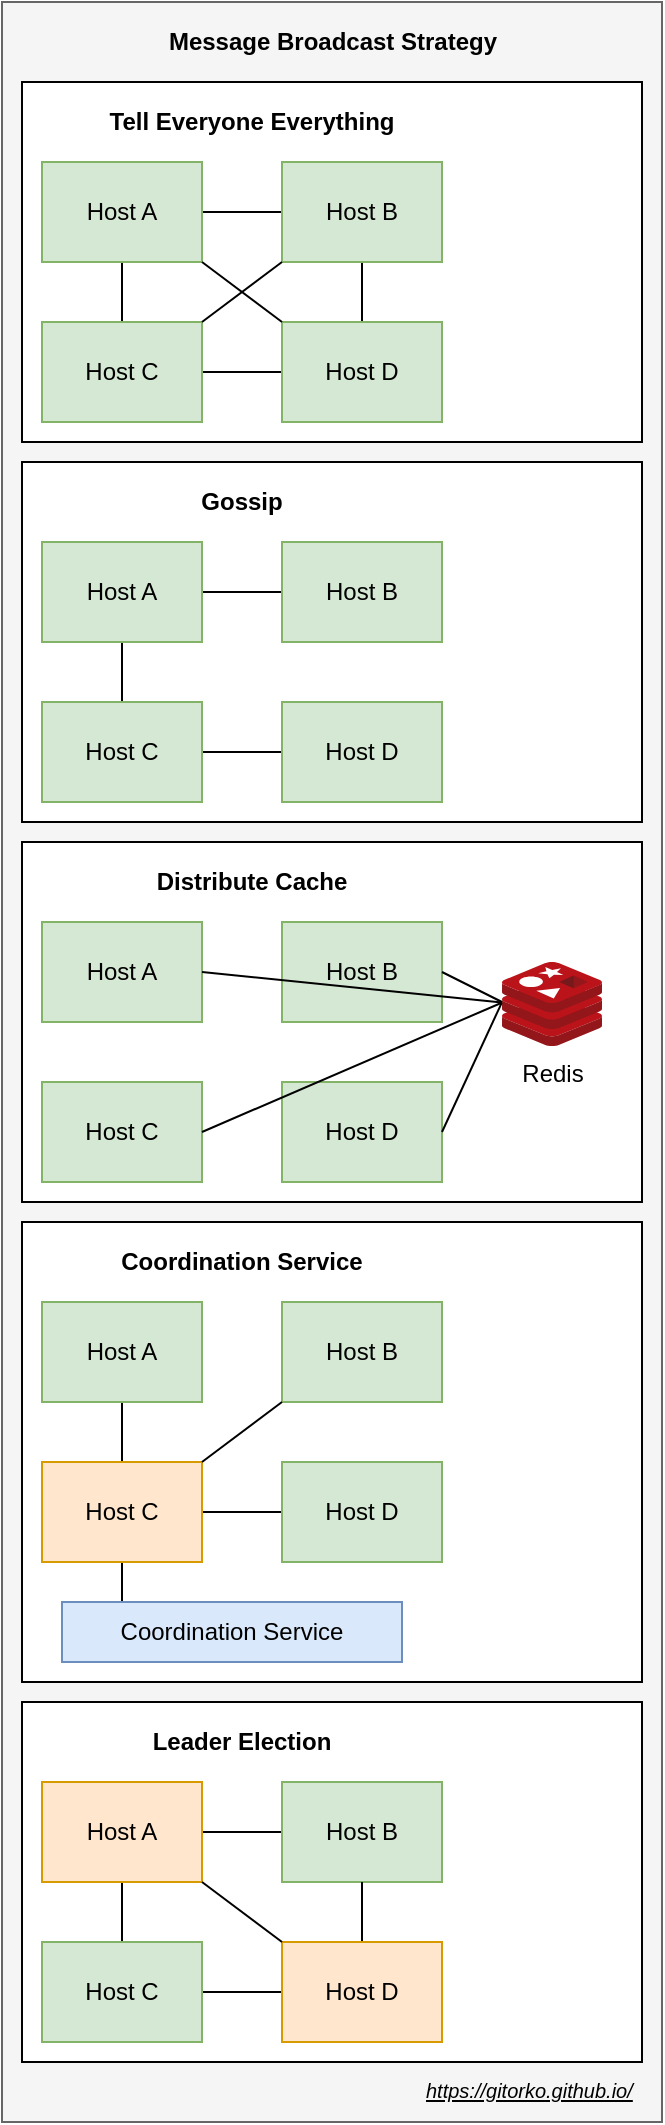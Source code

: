 <mxfile version="12.6.5" type="device"><diagram id="qtBUK1biDGrNtMf7nhEC" name="Page-1"><mxGraphModel dx="1106" dy="852" grid="1" gridSize="10" guides="1" tooltips="1" connect="1" arrows="1" fold="1" page="1" pageScale="1" pageWidth="500" pageHeight="1200" math="0" shadow="0"><root><mxCell id="0"/><mxCell id="1" parent="0"/><mxCell id="vJ6GbRyBdZXkyLVrHQLV-65" value="" style="rounded=0;whiteSpace=wrap;html=1;fillColor=#f5f5f5;strokeColor=#666666;fontColor=#333333;" parent="1" vertex="1"><mxGeometry x="10" y="30" width="330" height="1060" as="geometry"/></mxCell><mxCell id="vJ6GbRyBdZXkyLVrHQLV-25" value="" style="rounded=0;whiteSpace=wrap;html=1;" parent="1" vertex="1"><mxGeometry x="20" y="260" width="310" height="180" as="geometry"/></mxCell><mxCell id="vJ6GbRyBdZXkyLVrHQLV-24" value="" style="rounded=0;whiteSpace=wrap;html=1;" parent="1" vertex="1"><mxGeometry x="20" y="70" width="310" height="180" as="geometry"/></mxCell><mxCell id="vJ6GbRyBdZXkyLVrHQLV-6" value="" style="edgeStyle=orthogonalEdgeStyle;rounded=0;orthogonalLoop=1;jettySize=auto;html=1;endArrow=none;endFill=0;" parent="1" source="vJ6GbRyBdZXkyLVrHQLV-1" target="vJ6GbRyBdZXkyLVrHQLV-3" edge="1"><mxGeometry relative="1" as="geometry"/></mxCell><mxCell id="vJ6GbRyBdZXkyLVrHQLV-7" value="" style="edgeStyle=orthogonalEdgeStyle;rounded=0;orthogonalLoop=1;jettySize=auto;html=1;endArrow=none;endFill=0;" parent="1" source="vJ6GbRyBdZXkyLVrHQLV-1" target="vJ6GbRyBdZXkyLVrHQLV-2" edge="1"><mxGeometry relative="1" as="geometry"/></mxCell><mxCell id="vJ6GbRyBdZXkyLVrHQLV-1" value="Host A" style="rounded=0;whiteSpace=wrap;html=1;fillColor=#d5e8d4;strokeColor=#82b366;" parent="1" vertex="1"><mxGeometry x="30" y="110" width="80" height="50" as="geometry"/></mxCell><mxCell id="vJ6GbRyBdZXkyLVrHQLV-9" value="" style="edgeStyle=orthogonalEdgeStyle;rounded=0;orthogonalLoop=1;jettySize=auto;html=1;endArrow=none;endFill=0;" parent="1" source="vJ6GbRyBdZXkyLVrHQLV-2" target="vJ6GbRyBdZXkyLVrHQLV-4" edge="1"><mxGeometry relative="1" as="geometry"/></mxCell><mxCell id="vJ6GbRyBdZXkyLVrHQLV-2" value="Host C" style="rounded=0;whiteSpace=wrap;html=1;fillColor=#d5e8d4;strokeColor=#82b366;" parent="1" vertex="1"><mxGeometry x="30" y="190" width="80" height="50" as="geometry"/></mxCell><mxCell id="vJ6GbRyBdZXkyLVrHQLV-8" value="" style="edgeStyle=orthogonalEdgeStyle;rounded=0;orthogonalLoop=1;jettySize=auto;html=1;endArrow=none;endFill=0;" parent="1" source="vJ6GbRyBdZXkyLVrHQLV-3" target="vJ6GbRyBdZXkyLVrHQLV-4" edge="1"><mxGeometry relative="1" as="geometry"/></mxCell><mxCell id="vJ6GbRyBdZXkyLVrHQLV-3" value="Host B" style="rounded=0;whiteSpace=wrap;html=1;fillColor=#d5e8d4;strokeColor=#82b366;" parent="1" vertex="1"><mxGeometry x="150" y="110" width="80" height="50" as="geometry"/></mxCell><mxCell id="vJ6GbRyBdZXkyLVrHQLV-4" value="Host D" style="rounded=0;whiteSpace=wrap;html=1;fillColor=#d5e8d4;strokeColor=#82b366;" parent="1" vertex="1"><mxGeometry x="150" y="190" width="80" height="50" as="geometry"/></mxCell><mxCell id="vJ6GbRyBdZXkyLVrHQLV-5" value="Tell Everyone Everything" style="text;html=1;strokeColor=none;fillColor=none;align=center;verticalAlign=middle;whiteSpace=wrap;rounded=0;fontStyle=1" parent="1" vertex="1"><mxGeometry x="60" y="80" width="150" height="20" as="geometry"/></mxCell><mxCell id="vJ6GbRyBdZXkyLVrHQLV-11" value="" style="endArrow=none;html=1;exitX=1;exitY=1;exitDx=0;exitDy=0;entryX=0;entryY=0;entryDx=0;entryDy=0;endFill=0;" parent="1" source="vJ6GbRyBdZXkyLVrHQLV-1" target="vJ6GbRyBdZXkyLVrHQLV-4" edge="1"><mxGeometry width="50" height="50" relative="1" as="geometry"><mxPoint x="160" y="340" as="sourcePoint"/><mxPoint x="210" y="290" as="targetPoint"/></mxGeometry></mxCell><mxCell id="vJ6GbRyBdZXkyLVrHQLV-12" value="" style="endArrow=none;html=1;exitX=1;exitY=0;exitDx=0;exitDy=0;entryX=0;entryY=1;entryDx=0;entryDy=0;endFill=0;" parent="1" source="vJ6GbRyBdZXkyLVrHQLV-2" target="vJ6GbRyBdZXkyLVrHQLV-3" edge="1"><mxGeometry width="50" height="50" relative="1" as="geometry"><mxPoint x="120" y="170" as="sourcePoint"/><mxPoint x="160" y="200" as="targetPoint"/></mxGeometry></mxCell><mxCell id="vJ6GbRyBdZXkyLVrHQLV-13" value="" style="edgeStyle=orthogonalEdgeStyle;rounded=0;orthogonalLoop=1;jettySize=auto;html=1;endArrow=none;endFill=0;" parent="1" source="vJ6GbRyBdZXkyLVrHQLV-15" target="vJ6GbRyBdZXkyLVrHQLV-19" edge="1"><mxGeometry relative="1" as="geometry"/></mxCell><mxCell id="vJ6GbRyBdZXkyLVrHQLV-14" value="" style="edgeStyle=orthogonalEdgeStyle;rounded=0;orthogonalLoop=1;jettySize=auto;html=1;endArrow=none;endFill=0;" parent="1" source="vJ6GbRyBdZXkyLVrHQLV-15" target="vJ6GbRyBdZXkyLVrHQLV-17" edge="1"><mxGeometry relative="1" as="geometry"/></mxCell><mxCell id="vJ6GbRyBdZXkyLVrHQLV-15" value="Host A" style="rounded=0;whiteSpace=wrap;html=1;fillColor=#d5e8d4;strokeColor=#82b366;" parent="1" vertex="1"><mxGeometry x="30" y="300" width="80" height="50" as="geometry"/></mxCell><mxCell id="vJ6GbRyBdZXkyLVrHQLV-16" value="" style="edgeStyle=orthogonalEdgeStyle;rounded=0;orthogonalLoop=1;jettySize=auto;html=1;endArrow=none;endFill=0;" parent="1" source="vJ6GbRyBdZXkyLVrHQLV-17" target="vJ6GbRyBdZXkyLVrHQLV-20" edge="1"><mxGeometry relative="1" as="geometry"/></mxCell><mxCell id="vJ6GbRyBdZXkyLVrHQLV-17" value="Host C" style="rounded=0;whiteSpace=wrap;html=1;fillColor=#d5e8d4;strokeColor=#82b366;" parent="1" vertex="1"><mxGeometry x="30" y="380" width="80" height="50" as="geometry"/></mxCell><mxCell id="vJ6GbRyBdZXkyLVrHQLV-19" value="Host B" style="rounded=0;whiteSpace=wrap;html=1;fillColor=#d5e8d4;strokeColor=#82b366;" parent="1" vertex="1"><mxGeometry x="150" y="300" width="80" height="50" as="geometry"/></mxCell><mxCell id="vJ6GbRyBdZXkyLVrHQLV-20" value="Host D" style="rounded=0;whiteSpace=wrap;html=1;fillColor=#d5e8d4;strokeColor=#82b366;" parent="1" vertex="1"><mxGeometry x="150" y="380" width="80" height="50" as="geometry"/></mxCell><mxCell id="vJ6GbRyBdZXkyLVrHQLV-21" value="Gossip" style="text;html=1;strokeColor=none;fillColor=none;align=center;verticalAlign=middle;whiteSpace=wrap;rounded=0;fontStyle=1" parent="1" vertex="1"><mxGeometry x="55" y="270" width="150" height="20" as="geometry"/></mxCell><mxCell id="vJ6GbRyBdZXkyLVrHQLV-26" value="" style="rounded=0;whiteSpace=wrap;html=1;" parent="1" vertex="1"><mxGeometry x="20" y="450" width="310" height="180" as="geometry"/></mxCell><mxCell id="vJ6GbRyBdZXkyLVrHQLV-29" value="Host A" style="rounded=0;whiteSpace=wrap;html=1;fillColor=#d5e8d4;strokeColor=#82b366;" parent="1" vertex="1"><mxGeometry x="30" y="490" width="80" height="50" as="geometry"/></mxCell><mxCell id="vJ6GbRyBdZXkyLVrHQLV-31" value="Host C" style="rounded=0;whiteSpace=wrap;html=1;fillColor=#d5e8d4;strokeColor=#82b366;" parent="1" vertex="1"><mxGeometry x="30" y="570" width="80" height="50" as="geometry"/></mxCell><mxCell id="vJ6GbRyBdZXkyLVrHQLV-32" value="Host B" style="rounded=0;whiteSpace=wrap;html=1;fillColor=#d5e8d4;strokeColor=#82b366;" parent="1" vertex="1"><mxGeometry x="150" y="490" width="80" height="50" as="geometry"/></mxCell><mxCell id="vJ6GbRyBdZXkyLVrHQLV-33" value="Host D" style="rounded=0;whiteSpace=wrap;html=1;fillColor=#d5e8d4;strokeColor=#82b366;" parent="1" vertex="1"><mxGeometry x="150" y="570" width="80" height="50" as="geometry"/></mxCell><mxCell id="vJ6GbRyBdZXkyLVrHQLV-34" value="Distribute Cache" style="text;html=1;strokeColor=none;fillColor=none;align=center;verticalAlign=middle;whiteSpace=wrap;rounded=0;fontStyle=1" parent="1" vertex="1"><mxGeometry x="60" y="460" width="150" height="20" as="geometry"/></mxCell><mxCell id="vJ6GbRyBdZXkyLVrHQLV-35" value="Redis" style="aspect=fixed;html=1;points=[];align=center;image;fontSize=12;image=img/lib/mscae/Cache_Redis_Product.svg;" parent="1" vertex="1"><mxGeometry x="260" y="510" width="50" height="42" as="geometry"/></mxCell><mxCell id="vJ6GbRyBdZXkyLVrHQLV-36" value="" style="endArrow=none;html=1;exitX=1;exitY=0.5;exitDx=0;exitDy=0;entryX=-0.002;entryY=0.483;entryDx=0;entryDy=0;entryPerimeter=0;" parent="1" source="vJ6GbRyBdZXkyLVrHQLV-29" target="vJ6GbRyBdZXkyLVrHQLV-35" edge="1"><mxGeometry width="50" height="50" relative="1" as="geometry"><mxPoint x="290" y="640" as="sourcePoint"/><mxPoint x="278" y="532" as="targetPoint"/></mxGeometry></mxCell><mxCell id="vJ6GbRyBdZXkyLVrHQLV-37" value="" style="endArrow=none;html=1;exitX=1;exitY=0.5;exitDx=0;exitDy=0;entryX=-0.003;entryY=0.485;entryDx=0;entryDy=0;entryPerimeter=0;" parent="1" source="vJ6GbRyBdZXkyLVrHQLV-31" target="vJ6GbRyBdZXkyLVrHQLV-35" edge="1"><mxGeometry width="50" height="50" relative="1" as="geometry"><mxPoint x="120" y="525" as="sourcePoint"/><mxPoint x="286.55" y="541" as="targetPoint"/></mxGeometry></mxCell><mxCell id="vJ6GbRyBdZXkyLVrHQLV-38" value="" style="endArrow=none;html=1;exitX=1;exitY=0.5;exitDx=0;exitDy=0;" parent="1" source="vJ6GbRyBdZXkyLVrHQLV-32" edge="1"><mxGeometry width="50" height="50" relative="1" as="geometry"><mxPoint x="130" y="535" as="sourcePoint"/><mxPoint x="260" y="530" as="targetPoint"/></mxGeometry></mxCell><mxCell id="vJ6GbRyBdZXkyLVrHQLV-39" value="" style="endArrow=none;html=1;exitX=1;exitY=0.5;exitDx=0;exitDy=0;entryX=-0.003;entryY=0.486;entryDx=0;entryDy=0;entryPerimeter=0;" parent="1" source="vJ6GbRyBdZXkyLVrHQLV-33" target="vJ6GbRyBdZXkyLVrHQLV-35" edge="1"><mxGeometry width="50" height="50" relative="1" as="geometry"><mxPoint x="140" y="545" as="sourcePoint"/><mxPoint x="306.55" y="561" as="targetPoint"/></mxGeometry></mxCell><mxCell id="vJ6GbRyBdZXkyLVrHQLV-40" value="" style="rounded=0;whiteSpace=wrap;html=1;" parent="1" vertex="1"><mxGeometry x="20" y="640" width="310" height="230" as="geometry"/></mxCell><mxCell id="vJ6GbRyBdZXkyLVrHQLV-42" value="" style="edgeStyle=orthogonalEdgeStyle;rounded=0;orthogonalLoop=1;jettySize=auto;html=1;endArrow=none;endFill=0;" parent="1" source="vJ6GbRyBdZXkyLVrHQLV-43" target="vJ6GbRyBdZXkyLVrHQLV-45" edge="1"><mxGeometry relative="1" as="geometry"/></mxCell><mxCell id="vJ6GbRyBdZXkyLVrHQLV-43" value="Host A" style="rounded=0;whiteSpace=wrap;html=1;fillColor=#d5e8d4;strokeColor=#82b366;" parent="1" vertex="1"><mxGeometry x="30" y="680" width="80" height="50" as="geometry"/></mxCell><mxCell id="vJ6GbRyBdZXkyLVrHQLV-44" value="" style="edgeStyle=orthogonalEdgeStyle;rounded=0;orthogonalLoop=1;jettySize=auto;html=1;endArrow=none;endFill=0;" parent="1" source="vJ6GbRyBdZXkyLVrHQLV-45" target="vJ6GbRyBdZXkyLVrHQLV-47" edge="1"><mxGeometry relative="1" as="geometry"/></mxCell><mxCell id="vJ6GbRyBdZXkyLVrHQLV-53" value="" style="edgeStyle=orthogonalEdgeStyle;rounded=0;orthogonalLoop=1;jettySize=auto;html=1;endArrow=none;endFill=0;entryX=0.18;entryY=0.038;entryDx=0;entryDy=0;entryPerimeter=0;" parent="1" source="vJ6GbRyBdZXkyLVrHQLV-45" target="vJ6GbRyBdZXkyLVrHQLV-49" edge="1"><mxGeometry relative="1" as="geometry"><mxPoint x="70" y="890" as="targetPoint"/></mxGeometry></mxCell><mxCell id="vJ6GbRyBdZXkyLVrHQLV-45" value="Host C" style="rounded=0;whiteSpace=wrap;html=1;fillColor=#ffe6cc;strokeColor=#d79b00;" parent="1" vertex="1"><mxGeometry x="30" y="760" width="80" height="50" as="geometry"/></mxCell><mxCell id="vJ6GbRyBdZXkyLVrHQLV-46" value="Host B" style="rounded=0;whiteSpace=wrap;html=1;fillColor=#d5e8d4;strokeColor=#82b366;" parent="1" vertex="1"><mxGeometry x="150" y="680" width="80" height="50" as="geometry"/></mxCell><mxCell id="vJ6GbRyBdZXkyLVrHQLV-47" value="Host D" style="rounded=0;whiteSpace=wrap;html=1;fillColor=#d5e8d4;strokeColor=#82b366;" parent="1" vertex="1"><mxGeometry x="150" y="760" width="80" height="50" as="geometry"/></mxCell><mxCell id="vJ6GbRyBdZXkyLVrHQLV-48" value="Coordination Service" style="text;html=1;strokeColor=none;fillColor=none;align=center;verticalAlign=middle;whiteSpace=wrap;rounded=0;fontStyle=1" parent="1" vertex="1"><mxGeometry x="55" y="650" width="150" height="20" as="geometry"/></mxCell><mxCell id="vJ6GbRyBdZXkyLVrHQLV-49" value="Coordination Service" style="rounded=0;whiteSpace=wrap;html=1;fillColor=#dae8fc;strokeColor=#6c8ebf;" parent="1" vertex="1"><mxGeometry x="40" y="830" width="170" height="30" as="geometry"/></mxCell><mxCell id="vJ6GbRyBdZXkyLVrHQLV-50" value="" style="endArrow=none;html=1;entryX=0;entryY=1;entryDx=0;entryDy=0;exitX=1;exitY=0;exitDx=0;exitDy=0;" parent="1" source="vJ6GbRyBdZXkyLVrHQLV-45" target="vJ6GbRyBdZXkyLVrHQLV-46" edge="1"><mxGeometry width="50" height="50" relative="1" as="geometry"><mxPoint x="100" y="800" as="sourcePoint"/><mxPoint x="150" y="750" as="targetPoint"/></mxGeometry></mxCell><mxCell id="vJ6GbRyBdZXkyLVrHQLV-54" value="" style="rounded=0;whiteSpace=wrap;html=1;" parent="1" vertex="1"><mxGeometry x="20" y="880" width="310" height="180" as="geometry"/></mxCell><mxCell id="vJ6GbRyBdZXkyLVrHQLV-55" value="" style="edgeStyle=orthogonalEdgeStyle;rounded=0;orthogonalLoop=1;jettySize=auto;html=1;endArrow=none;endFill=0;" parent="1" source="vJ6GbRyBdZXkyLVrHQLV-57" target="vJ6GbRyBdZXkyLVrHQLV-60" edge="1"><mxGeometry relative="1" as="geometry"/></mxCell><mxCell id="vJ6GbRyBdZXkyLVrHQLV-56" value="" style="edgeStyle=orthogonalEdgeStyle;rounded=0;orthogonalLoop=1;jettySize=auto;html=1;endArrow=none;endFill=0;" parent="1" source="vJ6GbRyBdZXkyLVrHQLV-57" target="vJ6GbRyBdZXkyLVrHQLV-59" edge="1"><mxGeometry relative="1" as="geometry"/></mxCell><mxCell id="vJ6GbRyBdZXkyLVrHQLV-57" value="Host A" style="rounded=0;whiteSpace=wrap;html=1;fillColor=#ffe6cc;strokeColor=#d79b00;" parent="1" vertex="1"><mxGeometry x="30" y="920" width="80" height="50" as="geometry"/></mxCell><mxCell id="vJ6GbRyBdZXkyLVrHQLV-58" value="" style="edgeStyle=orthogonalEdgeStyle;rounded=0;orthogonalLoop=1;jettySize=auto;html=1;endArrow=none;endFill=0;" parent="1" source="vJ6GbRyBdZXkyLVrHQLV-59" target="vJ6GbRyBdZXkyLVrHQLV-61" edge="1"><mxGeometry relative="1" as="geometry"/></mxCell><mxCell id="vJ6GbRyBdZXkyLVrHQLV-59" value="Host C" style="rounded=0;whiteSpace=wrap;html=1;fillColor=#d5e8d4;strokeColor=#82b366;" parent="1" vertex="1"><mxGeometry x="30" y="1000" width="80" height="50" as="geometry"/></mxCell><mxCell id="vJ6GbRyBdZXkyLVrHQLV-60" value="Host B" style="rounded=0;whiteSpace=wrap;html=1;fillColor=#d5e8d4;strokeColor=#82b366;" parent="1" vertex="1"><mxGeometry x="150" y="920" width="80" height="50" as="geometry"/></mxCell><mxCell id="vJ6GbRyBdZXkyLVrHQLV-64" value="" style="edgeStyle=orthogonalEdgeStyle;rounded=0;orthogonalLoop=1;jettySize=auto;html=1;endArrow=none;endFill=0;" parent="1" source="vJ6GbRyBdZXkyLVrHQLV-61" target="vJ6GbRyBdZXkyLVrHQLV-60" edge="1"><mxGeometry relative="1" as="geometry"/></mxCell><mxCell id="vJ6GbRyBdZXkyLVrHQLV-61" value="Host D" style="rounded=0;whiteSpace=wrap;html=1;fillColor=#ffe6cc;strokeColor=#d79b00;" parent="1" vertex="1"><mxGeometry x="150" y="1000" width="80" height="50" as="geometry"/></mxCell><mxCell id="vJ6GbRyBdZXkyLVrHQLV-62" value="Leader Election" style="text;html=1;strokeColor=none;fillColor=none;align=center;verticalAlign=middle;whiteSpace=wrap;rounded=0;fontStyle=1" parent="1" vertex="1"><mxGeometry x="55" y="890" width="150" height="20" as="geometry"/></mxCell><mxCell id="vJ6GbRyBdZXkyLVrHQLV-63" value="" style="endArrow=none;html=1;exitX=1;exitY=1;exitDx=0;exitDy=0;entryX=0;entryY=0;entryDx=0;entryDy=0;" parent="1" source="vJ6GbRyBdZXkyLVrHQLV-57" target="vJ6GbRyBdZXkyLVrHQLV-61" edge="1"><mxGeometry width="50" height="50" relative="1" as="geometry"><mxPoint x="120" y="1020" as="sourcePoint"/><mxPoint x="170" y="970" as="targetPoint"/></mxGeometry></mxCell><mxCell id="vJ6GbRyBdZXkyLVrHQLV-66" value="Message Broadcast Strategy" style="text;html=1;strokeColor=none;fillColor=none;align=center;verticalAlign=middle;whiteSpace=wrap;rounded=0;fontStyle=1" parent="1" vertex="1"><mxGeometry x="62.5" y="40" width="225" height="20" as="geometry"/></mxCell><UserObject label="&lt;i&gt;&lt;u&gt;&lt;font style=&quot;font-size: 10px&quot;&gt;https://gitorko.github.io/&lt;/font&gt;&lt;/u&gt;&lt;/i&gt;" link="https://gitorko.github.io/" id="vJ6GbRyBdZXkyLVrHQLV-67"><mxCell style="text;html=1;" parent="1" vertex="1"><mxGeometry x="220" y="1060" width="110" height="30" as="geometry"/></mxCell></UserObject></root></mxGraphModel></diagram></mxfile>